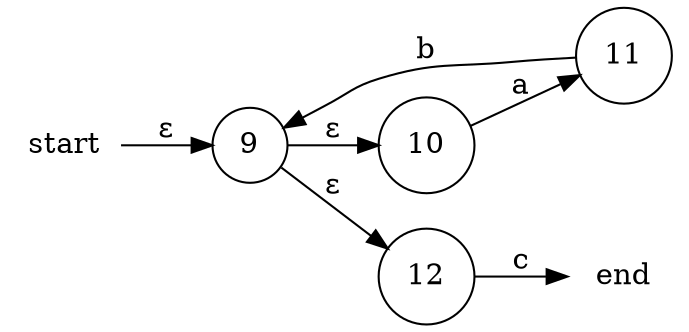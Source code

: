 digraph { 


rankdir="LR";

node[shape = plaintext];
	start [label = "start"];
	end [label = "end"];

node[shape = circle];
	9 [label = "9"];
	10 [label = "10"];
	11 [label = "11"];
	12 [label = "12"];

start -> 9 [label = "&epsilon;"]
9 -> 10 [label="&epsilon;"];
10-> 11 [label="a"];
11 -> 9 [label="b"];
9 -> 12 [label="&epsilon;"]
12-> end [label="c"];

}